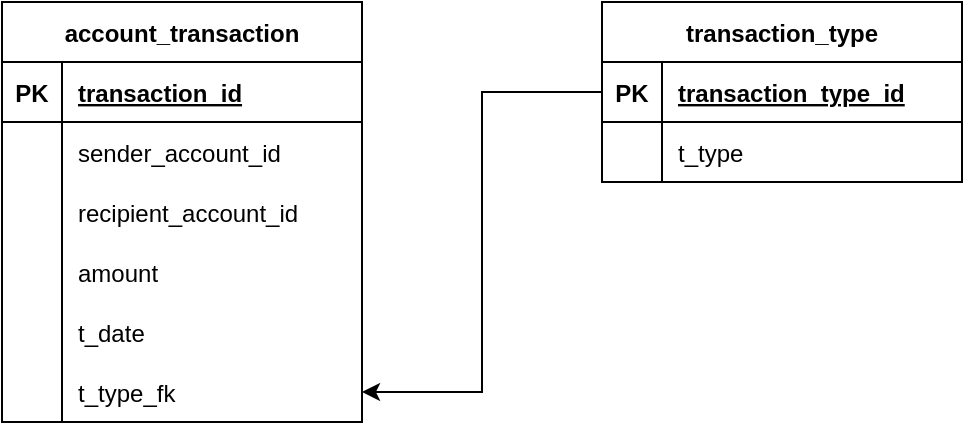 <mxfile version="20.6.0"><diagram id="cwYT0RskA9ScY6m2AmA8" name="Page-1"><mxGraphModel dx="981" dy="515" grid="1" gridSize="10" guides="1" tooltips="1" connect="1" arrows="1" fold="1" page="1" pageScale="1" pageWidth="850" pageHeight="1100" math="0" shadow="0"><root><mxCell id="0"/><mxCell id="1" parent="0"/><mxCell id="voUxgy8A8r6owIx1jD-E-1" value="account_transaction" style="shape=table;startSize=30;container=1;collapsible=1;childLayout=tableLayout;fixedRows=1;rowLines=0;fontStyle=1;align=center;resizeLast=1;" parent="1" vertex="1"><mxGeometry x="120" y="160" width="180" height="210" as="geometry"/></mxCell><mxCell id="voUxgy8A8r6owIx1jD-E-2" value="" style="shape=tableRow;horizontal=0;startSize=0;swimlaneHead=0;swimlaneBody=0;fillColor=none;collapsible=0;dropTarget=0;points=[[0,0.5],[1,0.5]];portConstraint=eastwest;top=0;left=0;right=0;bottom=1;" parent="voUxgy8A8r6owIx1jD-E-1" vertex="1"><mxGeometry y="30" width="180" height="30" as="geometry"/></mxCell><mxCell id="voUxgy8A8r6owIx1jD-E-3" value="PK" style="shape=partialRectangle;connectable=0;fillColor=none;top=0;left=0;bottom=0;right=0;fontStyle=1;overflow=hidden;" parent="voUxgy8A8r6owIx1jD-E-2" vertex="1"><mxGeometry width="30" height="30" as="geometry"><mxRectangle width="30" height="30" as="alternateBounds"/></mxGeometry></mxCell><mxCell id="voUxgy8A8r6owIx1jD-E-4" value="transaction_id" style="shape=partialRectangle;connectable=0;fillColor=none;top=0;left=0;bottom=0;right=0;align=left;spacingLeft=6;fontStyle=5;overflow=hidden;" parent="voUxgy8A8r6owIx1jD-E-2" vertex="1"><mxGeometry x="30" width="150" height="30" as="geometry"><mxRectangle width="150" height="30" as="alternateBounds"/></mxGeometry></mxCell><mxCell id="voUxgy8A8r6owIx1jD-E-39" value="" style="shape=tableRow;horizontal=0;startSize=0;swimlaneHead=0;swimlaneBody=0;fillColor=none;collapsible=0;dropTarget=0;points=[[0,0.5],[1,0.5]];portConstraint=eastwest;top=0;left=0;right=0;bottom=0;" parent="voUxgy8A8r6owIx1jD-E-1" vertex="1"><mxGeometry y="60" width="180" height="30" as="geometry"/></mxCell><mxCell id="voUxgy8A8r6owIx1jD-E-40" value="" style="shape=partialRectangle;connectable=0;fillColor=none;top=0;left=0;bottom=0;right=0;editable=1;overflow=hidden;" parent="voUxgy8A8r6owIx1jD-E-39" vertex="1"><mxGeometry width="30" height="30" as="geometry"><mxRectangle width="30" height="30" as="alternateBounds"/></mxGeometry></mxCell><mxCell id="voUxgy8A8r6owIx1jD-E-41" value="sender_account_id" style="shape=partialRectangle;connectable=0;fillColor=none;top=0;left=0;bottom=0;right=0;align=left;spacingLeft=6;overflow=hidden;" parent="voUxgy8A8r6owIx1jD-E-39" vertex="1"><mxGeometry x="30" width="150" height="30" as="geometry"><mxRectangle width="150" height="30" as="alternateBounds"/></mxGeometry></mxCell><mxCell id="d8XhjBkBZxxf6GwradZF-1" value="" style="shape=tableRow;horizontal=0;startSize=0;swimlaneHead=0;swimlaneBody=0;fillColor=none;collapsible=0;dropTarget=0;points=[[0,0.5],[1,0.5]];portConstraint=eastwest;top=0;left=0;right=0;bottom=0;" vertex="1" parent="voUxgy8A8r6owIx1jD-E-1"><mxGeometry y="90" width="180" height="30" as="geometry"/></mxCell><mxCell id="d8XhjBkBZxxf6GwradZF-2" value="" style="shape=partialRectangle;connectable=0;fillColor=none;top=0;left=0;bottom=0;right=0;editable=1;overflow=hidden;" vertex="1" parent="d8XhjBkBZxxf6GwradZF-1"><mxGeometry width="30" height="30" as="geometry"><mxRectangle width="30" height="30" as="alternateBounds"/></mxGeometry></mxCell><mxCell id="d8XhjBkBZxxf6GwradZF-3" value="recipient_account_id" style="shape=partialRectangle;connectable=0;fillColor=none;top=0;left=0;bottom=0;right=0;align=left;spacingLeft=6;overflow=hidden;" vertex="1" parent="d8XhjBkBZxxf6GwradZF-1"><mxGeometry x="30" width="150" height="30" as="geometry"><mxRectangle width="150" height="30" as="alternateBounds"/></mxGeometry></mxCell><mxCell id="voUxgy8A8r6owIx1jD-E-5" value="" style="shape=tableRow;horizontal=0;startSize=0;swimlaneHead=0;swimlaneBody=0;fillColor=none;collapsible=0;dropTarget=0;points=[[0,0.5],[1,0.5]];portConstraint=eastwest;top=0;left=0;right=0;bottom=0;" parent="voUxgy8A8r6owIx1jD-E-1" vertex="1"><mxGeometry y="120" width="180" height="30" as="geometry"/></mxCell><mxCell id="voUxgy8A8r6owIx1jD-E-6" value="" style="shape=partialRectangle;connectable=0;fillColor=none;top=0;left=0;bottom=0;right=0;editable=1;overflow=hidden;" parent="voUxgy8A8r6owIx1jD-E-5" vertex="1"><mxGeometry width="30" height="30" as="geometry"><mxRectangle width="30" height="30" as="alternateBounds"/></mxGeometry></mxCell><mxCell id="voUxgy8A8r6owIx1jD-E-7" value="amount" style="shape=partialRectangle;connectable=0;fillColor=none;top=0;left=0;bottom=0;right=0;align=left;spacingLeft=6;overflow=hidden;" parent="voUxgy8A8r6owIx1jD-E-5" vertex="1"><mxGeometry x="30" width="150" height="30" as="geometry"><mxRectangle width="150" height="30" as="alternateBounds"/></mxGeometry></mxCell><mxCell id="voUxgy8A8r6owIx1jD-E-11" value="" style="shape=tableRow;horizontal=0;startSize=0;swimlaneHead=0;swimlaneBody=0;fillColor=none;collapsible=0;dropTarget=0;points=[[0,0.5],[1,0.5]];portConstraint=eastwest;top=0;left=0;right=0;bottom=0;" parent="voUxgy8A8r6owIx1jD-E-1" vertex="1"><mxGeometry y="150" width="180" height="30" as="geometry"/></mxCell><mxCell id="voUxgy8A8r6owIx1jD-E-12" value="" style="shape=partialRectangle;connectable=0;fillColor=none;top=0;left=0;bottom=0;right=0;editable=1;overflow=hidden;" parent="voUxgy8A8r6owIx1jD-E-11" vertex="1"><mxGeometry width="30" height="30" as="geometry"><mxRectangle width="30" height="30" as="alternateBounds"/></mxGeometry></mxCell><mxCell id="voUxgy8A8r6owIx1jD-E-13" value="t_date" style="shape=partialRectangle;connectable=0;fillColor=none;top=0;left=0;bottom=0;right=0;align=left;spacingLeft=6;overflow=hidden;" parent="voUxgy8A8r6owIx1jD-E-11" vertex="1"><mxGeometry x="30" width="150" height="30" as="geometry"><mxRectangle width="150" height="30" as="alternateBounds"/></mxGeometry></mxCell><mxCell id="voUxgy8A8r6owIx1jD-E-60" value="" style="shape=tableRow;horizontal=0;startSize=0;swimlaneHead=0;swimlaneBody=0;fillColor=none;collapsible=0;dropTarget=0;points=[[0,0.5],[1,0.5]];portConstraint=eastwest;top=0;left=0;right=0;bottom=0;" parent="voUxgy8A8r6owIx1jD-E-1" vertex="1"><mxGeometry y="180" width="180" height="30" as="geometry"/></mxCell><mxCell id="voUxgy8A8r6owIx1jD-E-61" value="" style="shape=partialRectangle;connectable=0;fillColor=none;top=0;left=0;bottom=0;right=0;editable=1;overflow=hidden;" parent="voUxgy8A8r6owIx1jD-E-60" vertex="1"><mxGeometry width="30" height="30" as="geometry"><mxRectangle width="30" height="30" as="alternateBounds"/></mxGeometry></mxCell><mxCell id="voUxgy8A8r6owIx1jD-E-62" value="t_type_fk" style="shape=partialRectangle;connectable=0;fillColor=none;top=0;left=0;bottom=0;right=0;align=left;spacingLeft=6;overflow=hidden;" parent="voUxgy8A8r6owIx1jD-E-60" vertex="1"><mxGeometry x="30" width="150" height="30" as="geometry"><mxRectangle width="150" height="30" as="alternateBounds"/></mxGeometry></mxCell><mxCell id="voUxgy8A8r6owIx1jD-E-45" value="transaction_type" style="shape=table;startSize=30;container=1;collapsible=1;childLayout=tableLayout;fixedRows=1;rowLines=0;fontStyle=1;align=center;resizeLast=1;" parent="1" vertex="1"><mxGeometry x="420" y="160" width="180" height="90" as="geometry"/></mxCell><mxCell id="voUxgy8A8r6owIx1jD-E-46" value="" style="shape=tableRow;horizontal=0;startSize=0;swimlaneHead=0;swimlaneBody=0;fillColor=none;collapsible=0;dropTarget=0;points=[[0,0.5],[1,0.5]];portConstraint=eastwest;top=0;left=0;right=0;bottom=1;" parent="voUxgy8A8r6owIx1jD-E-45" vertex="1"><mxGeometry y="30" width="180" height="30" as="geometry"/></mxCell><mxCell id="voUxgy8A8r6owIx1jD-E-47" value="PK" style="shape=partialRectangle;connectable=0;fillColor=none;top=0;left=0;bottom=0;right=0;fontStyle=1;overflow=hidden;" parent="voUxgy8A8r6owIx1jD-E-46" vertex="1"><mxGeometry width="30" height="30" as="geometry"><mxRectangle width="30" height="30" as="alternateBounds"/></mxGeometry></mxCell><mxCell id="voUxgy8A8r6owIx1jD-E-48" value="transaction_type_id" style="shape=partialRectangle;connectable=0;fillColor=none;top=0;left=0;bottom=0;right=0;align=left;spacingLeft=6;fontStyle=5;overflow=hidden;" parent="voUxgy8A8r6owIx1jD-E-46" vertex="1"><mxGeometry x="30" width="150" height="30" as="geometry"><mxRectangle width="150" height="30" as="alternateBounds"/></mxGeometry></mxCell><mxCell id="voUxgy8A8r6owIx1jD-E-49" value="" style="shape=tableRow;horizontal=0;startSize=0;swimlaneHead=0;swimlaneBody=0;fillColor=none;collapsible=0;dropTarget=0;points=[[0,0.5],[1,0.5]];portConstraint=eastwest;top=0;left=0;right=0;bottom=0;" parent="voUxgy8A8r6owIx1jD-E-45" vertex="1"><mxGeometry y="60" width="180" height="30" as="geometry"/></mxCell><mxCell id="voUxgy8A8r6owIx1jD-E-50" value="" style="shape=partialRectangle;connectable=0;fillColor=none;top=0;left=0;bottom=0;right=0;editable=1;overflow=hidden;" parent="voUxgy8A8r6owIx1jD-E-49" vertex="1"><mxGeometry width="30" height="30" as="geometry"><mxRectangle width="30" height="30" as="alternateBounds"/></mxGeometry></mxCell><mxCell id="voUxgy8A8r6owIx1jD-E-51" value="t_type" style="shape=partialRectangle;connectable=0;fillColor=none;top=0;left=0;bottom=0;right=0;align=left;spacingLeft=6;overflow=hidden;" parent="voUxgy8A8r6owIx1jD-E-49" vertex="1"><mxGeometry x="30" width="150" height="30" as="geometry"><mxRectangle width="150" height="30" as="alternateBounds"/></mxGeometry></mxCell><mxCell id="voUxgy8A8r6owIx1jD-E-59" style="edgeStyle=orthogonalEdgeStyle;rounded=0;orthogonalLoop=1;jettySize=auto;html=1;entryX=1;entryY=0.5;entryDx=0;entryDy=0;fontSize=16;" parent="1" source="voUxgy8A8r6owIx1jD-E-46" target="voUxgy8A8r6owIx1jD-E-60" edge="1"><mxGeometry relative="1" as="geometry"/></mxCell></root></mxGraphModel></diagram></mxfile>